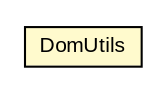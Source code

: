 #!/usr/local/bin/dot
#
# Class diagram 
# Generated by UMLGraph version R5_6-24-gf6e263 (http://www.umlgraph.org/)
#

digraph G {
	edge [fontname="arial",fontsize=10,labelfontname="arial",labelfontsize=10];
	node [fontname="arial",fontsize=10,shape=plaintext];
	nodesep=0.25;
	ranksep=0.5;
	// eu.europa.esig.dss.DomUtils
	c341444 [label=<<table title="eu.europa.esig.dss.DomUtils" border="0" cellborder="1" cellspacing="0" cellpadding="2" port="p" bgcolor="lemonChiffon" href="./DomUtils.html">
		<tr><td><table border="0" cellspacing="0" cellpadding="1">
<tr><td align="center" balign="center"> DomUtils </td></tr>
		</table></td></tr>
		</table>>, URL="./DomUtils.html", fontname="arial", fontcolor="black", fontsize=10.0];
}

